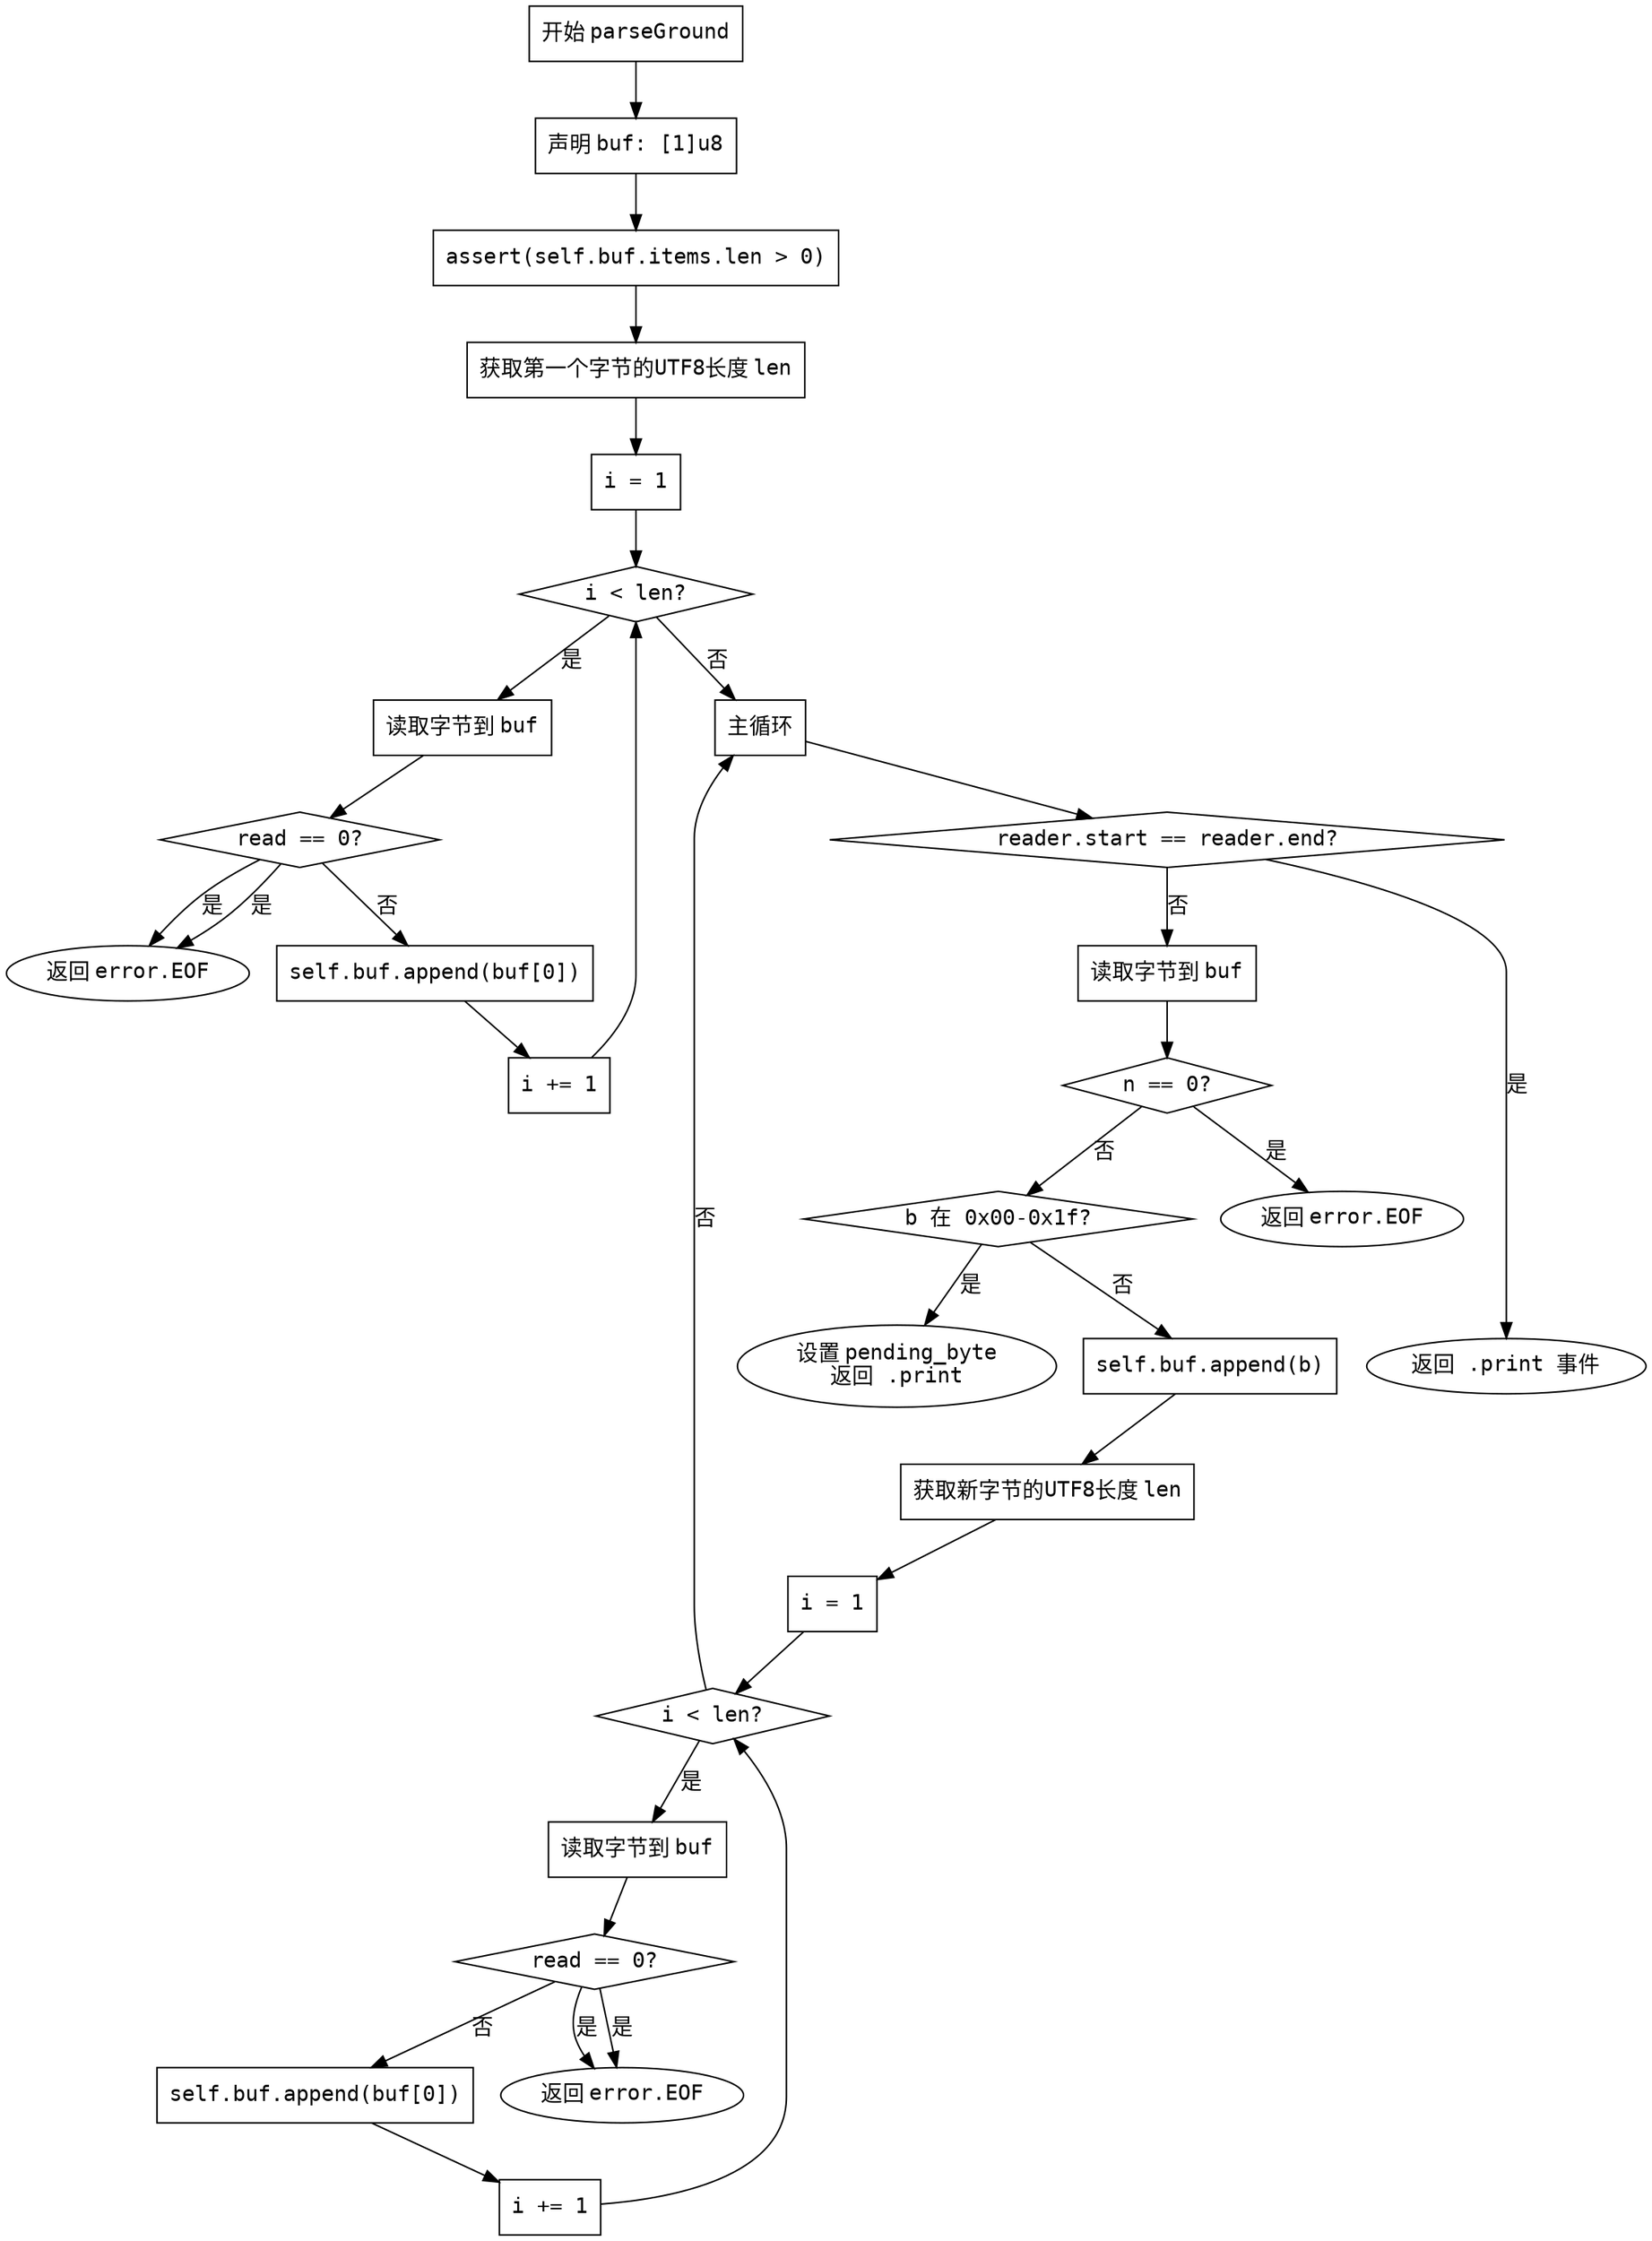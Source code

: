 
digraph parseGround {
    node [shape=rectangle, fontname="Courier"];
    edge [fontname="Courier"];
    
    start [label="开始 parseGround"];
    declare_buf [label="声明 buf: [1]u8"];
    assert_check [label="assert(self.buf.items.len > 0)"];
    get_len [label="获取第一个字节的UTF8长度 len"];
    init_i [label="i = 1"];
    loop_i [label="i < len?" shape=diamond];
    read_byte_initial [label="读取字节到 buf"];
    check_read_initial [label="read == 0?" shape=diamond];
    append_initial [label="self.buf.append(buf[0])"];
    increment_i [label="i += 1"];
    main_loop [label="主循环"];
    check_reader_state [label="reader.start == reader.end?" shape=diamond];
    return_print [label="返回 .print 事件" shape=oval];
    read_byte_main [label="读取字节到 buf"];
    check_read_main [label="n == 0?" shape=diamond];
    eof_error_main [label="返回 error.EOF" shape=oval];
    check_control_char [label="b 在 0x00-0x1f?" shape=diamond];
    handle_control [label="设置 pending_byte\n返回 .print" shape=oval];
    append_main [label="self.buf.append(b)"];
    get_new_len [label="获取新字节的UTF8长度 len"];
    init_new_i [label="i = 1"];
    loop_new_i [label="i < len?" shape=diamond];
    read_byte_new [label="读取字节到 buf"];
    check_read_new [label="read == 0?" shape=diamond];
    append_new [label="self.buf.append(buf[0])"];
    increment_new_i [label="i += 1"];
    
    start -> declare_buf;
    declare_buf -> assert_check;
    assert_check -> get_len;
    get_len -> init_i;
    init_i -> loop_i;
    
    loop_i -> read_byte_initial [label="是"];
    read_byte_initial -> check_read_initial;
    check_read_initial -> eof_error_initial [label="是"];
    check_read_initial -> append_initial [label="否"];
    append_initial -> increment_i;
    increment_i -> loop_i;
    
    loop_i -> main_loop [label="否"];
    
    main_loop -> check_reader_state;
    check_reader_state -> return_print [label="是"];
    check_reader_state -> read_byte_main [label="否"];
    read_byte_main -> check_read_main;
    check_read_main -> eof_error_main [label="是"];
    check_read_main -> check_control_char [label="否"];
    
    check_control_char -> handle_control [label="是"];
    check_control_char -> append_main [label="否"];
    append_main -> get_new_len;
    get_new_len -> init_new_i;
    init_new_i -> loop_new_i;
    
    loop_new_i -> read_byte_new [label="是"];
    read_byte_new -> check_read_new;
    check_read_new -> eof_error_new [label="是"];
    check_read_new -> append_new [label="否"];
    append_new -> increment_new_i;
    increment_new_i -> loop_new_i;
    
    loop_new_i -> main_loop [label="否"];
    
    // 错误处理连接
    eof_error_initial [label="返回 error.EOF" shape=oval];
    check_read_initial -> eof_error_initial [label="是"];
    eof_error_main -> return_print [style=invis];
    eof_error_new [label="返回 error.EOF" shape=oval];
    check_read_new -> eof_error_new [label="是"];
    
    // 隐藏边保持布局
    handle_control -> main_loop [style=invis];
    return_print -> main_loop [style=invis];
}
